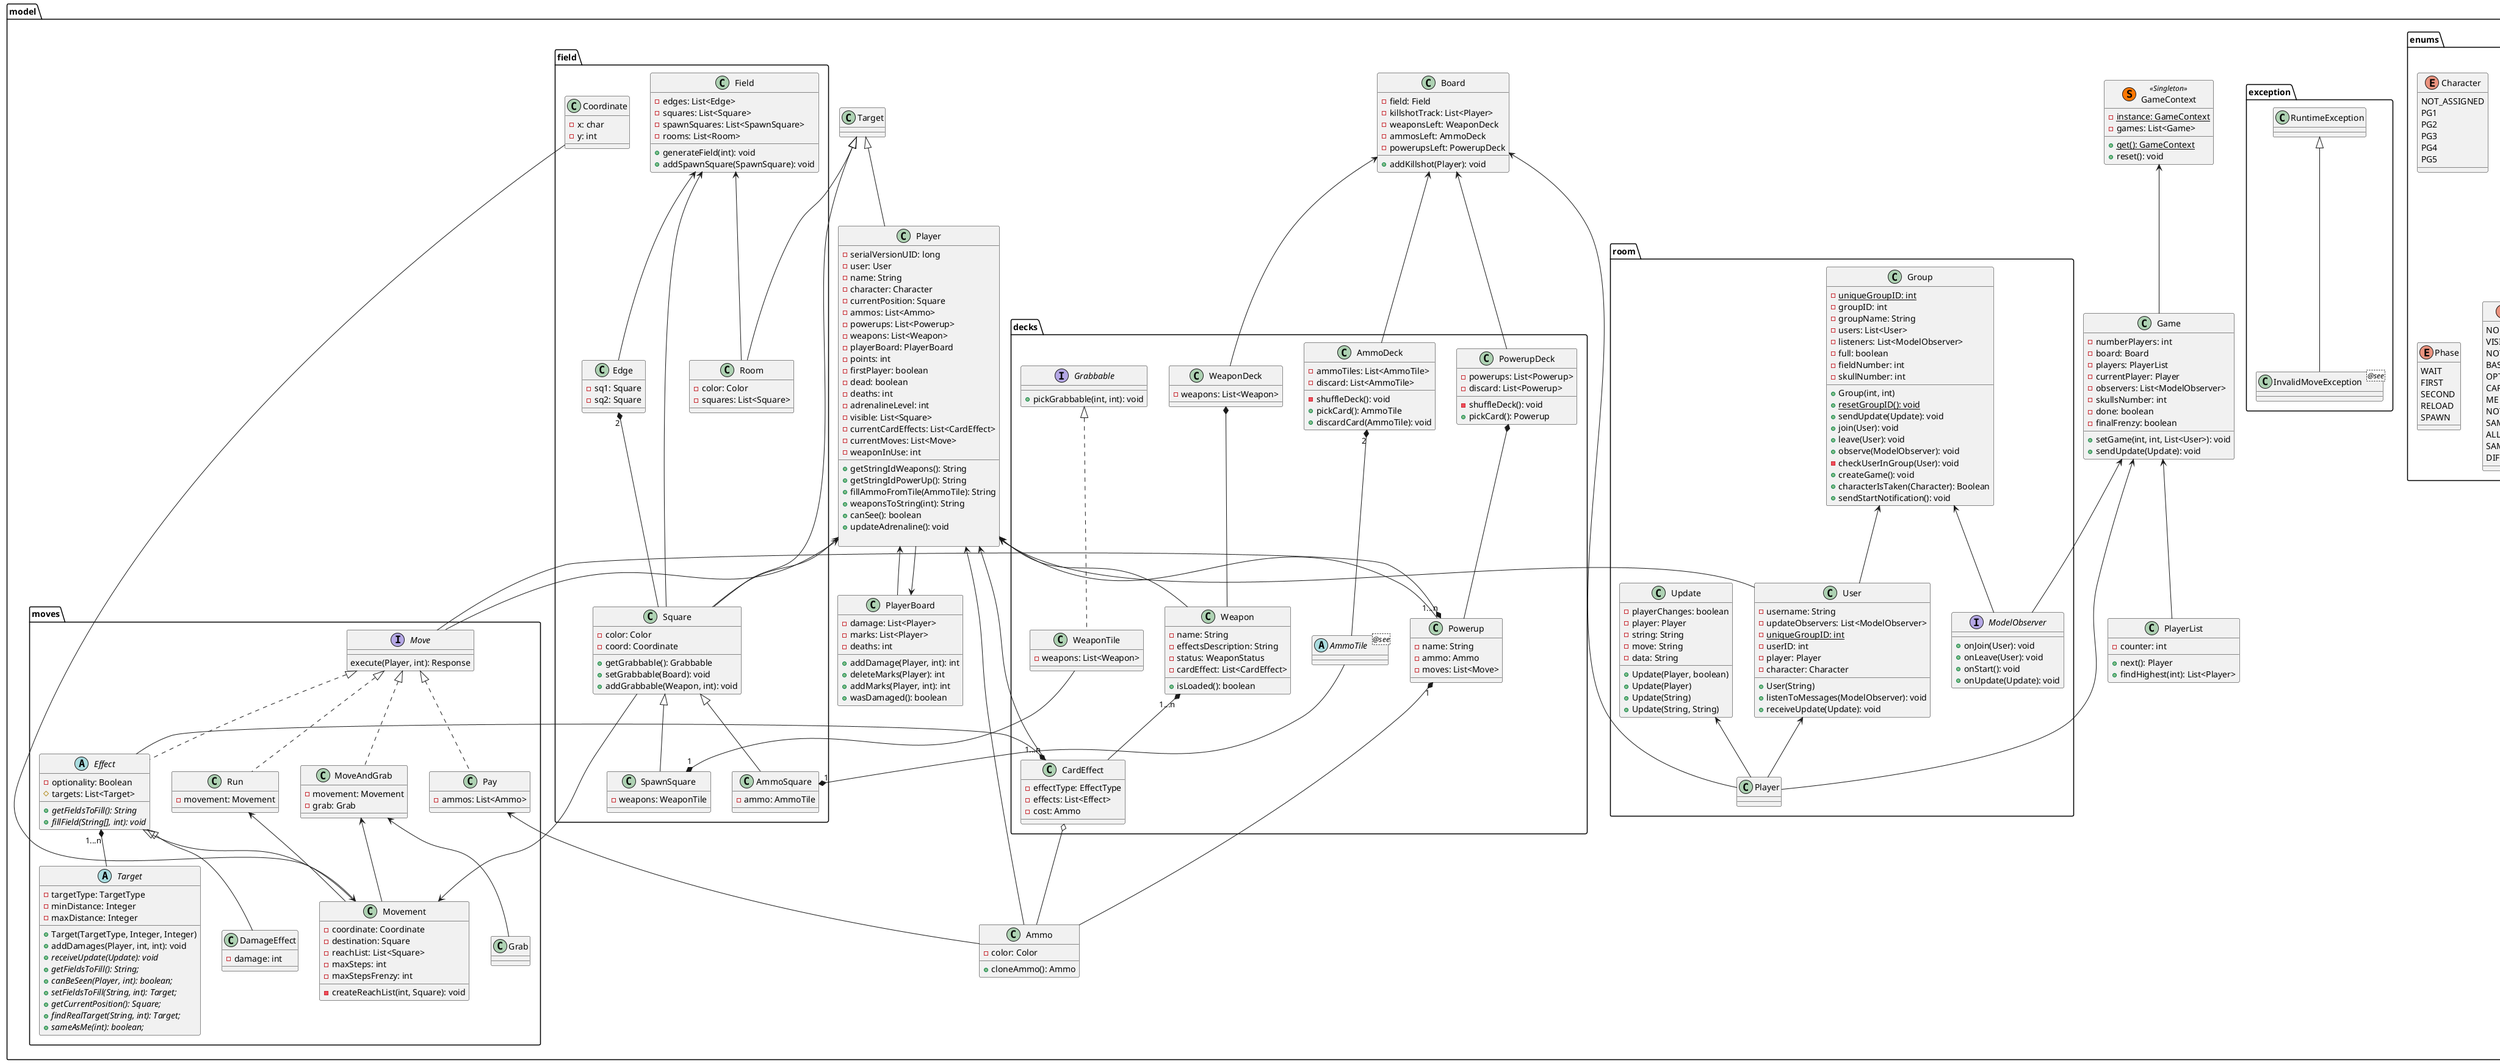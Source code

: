 @startuml
package model{
    package decks{
        class AmmoDeck{
            - ammoTiles: List<AmmoTile>
            - discard: List<AmmoTile>
            __
            - shuffleDeck(): void
            + pickCard(): AmmoTile
            + discardCard(AmmoTile): void
        }

        abstract class AmmoTile <@see>

        class CardEffect{
            - effectType: EffectType
            - effects: List<Effect>
            - cost: Ammo
        }

        interface Grabbable{
            + pickGrabbable(int, int): void
        }

        class Powerup{
            - name: String
            - ammo: Ammo
            - moves: List<Move>
        }

        class PowerupDeck{
            - powerups: List<Powerup>
            - discard: List<Powerup>
            __
            - shuffleDeck(): void
            + pickCard(): Powerup
        }

        class Weapon{
            - name: String
            - effectsDescription: String
            - status: WeaponStatus
            - cardEffect: List<CardEffect>
            __
            + isLoaded(): boolean
        }

        class WeaponDeck{
            - weapons: List<Weapon>
        }

        class WeaponTile implements Grabbable{
            - weapons: List<Weapon>
        }

        AmmoDeck "2" *-- AmmoTile
        PowerupDeck *-- Powerup
        WeaponDeck *-- Weapon
    }

    package field{
        class AmmoSquare extends Square{
            - ammo: AmmoTile
        }

        class Coordinate {
            - x: char
            - y: int
        }

        class Edge{
            - sq1: Square
            - sq2: Square
        }

        class Field{
            - edges: List<Edge>
            - squares: List<Square>
            - spawnSquares: List<SpawnSquare>
            - rooms: List<Room>
            __
            + generateField(int): void
            + addSpawnSquare(SpawnSquare): void
        }

        class Room{
            - color: Color
            - squares: List<Square>
        }

        class SpawnSquare extends Square{
            - weapons: WeaponTile
        }

        class Square{
            - color: Color
            - coord: Coordinate
            __
            + getGrabbable(): Grabbable
            + setGrabbable(Board): void
            + addGrabbable(Weapon, int): void
        }

        Edge "2" *-- Square
        Field <-- Edge
        Field <-- Square
        Field <-- Room
    }

    package moves{
        class DamageEffect extends Effect{
            - damage: int
        }

        abstract Effect implements Move{
            - optionality: Boolean
            # targets: List<Target>
            __
            + {abstract} getFieldsToFill(): String
            + {abstract} fillField(String[], int): void
        }

        interface Move{
            execute(Player, int): Response
        }

        class MoveAndGrab implements Move{
            - movement: Movement
            - grab: Grab
        }

        class Movement extends Effect{
            - coordinate: Coordinate
            - destination: Square
            - reachList: List<Square>
            - maxSteps: int
            - maxStepsFrenzy: int
            __
            - createReachList(int, Square): void
        }

        class Pay implements Move{
            - ammos: List<Ammo>
        }

        class Run implements Move{
            - movement: Movement
        }

        abstract Target{
            - targetType: TargetType
            - minDistance: Integer
            - maxDistance: Integer
            __
            + Target(TargetType, Integer, Integer)
            + addDamages(Player, int, int): void
            + {abstract} receiveUpdate(Update): void
            + {abstract} getFieldsToFill(): String;
            + {abstract} canBeSeen(Player, int): boolean;
            + {abstract} setFieldsToFill(String, int): Target;
            + {abstract} getCurrentPosition(): Square;
            + {abstract} findRealTarget(String, int): Target;
            + {abstract} sameAsMe(int): boolean;
        }

        Effect "1...n" *-- Target
        MoveAndGrab <-- Movement
        MoveAndGrab <-- Grab
        Run <-- Movement
    }

    package room{
        class Group{
            - {static} uniqueGroupID: int
            - groupID: int
            - groupName: String
            - users: List<User>
            - listeners: List<ModelObserver>
            - full: boolean
            - fieldNumber: int
            - skullNumber: int
            __
            + Group(int, int)
            + {static} resetGroupID(): void
            + sendUpdate(Update): void
            + join(User): void
            + leave(User): void
            + observe(ModelObserver): void
            - checkUserInGroup(User): void
            + createGame(): void
            + characterIsTaken(Character): Boolean
            + sendStartNotification(): void
        }

        Group <-- User
        Group <-- ModelObserver

        interface ModelObserver {
            + onJoin(User): void
            + onLeave(User): void
            + onStart(): void
            + onUpdate(Update): void
        }

        class Update{
            - playerChanges: boolean
            - player: Player
            - string: String
            - move: String
            - data: String
            __
            + Update(Player, boolean)
            + Update(Player)
            + Update(String)
            + Update(String, String)
        }

        Update <-- Player

        class User {
            - username: String
            - updateObservers: List<ModelObserver>
            - {static} uniqueGroupID: int
            - userID: int
            - player: Player
            - character: Character
            __
            + User(String)
            + listenToMessages(ModelObserver): void
            + receiveUpdate(Update): void
        }

        User <-- Player
    }

    class Ammo{
        - color: Color
        __
        + cloneAmmo(): Ammo
    }

    class Board{
        - field: Field
        - killshotTrack: List<Player>
        - weaponsLeft: WeaponDeck
        - ammosLeft: AmmoDeck
        - powerupsLeft: PowerupDeck
        __
        +addKillshot(Player): void
    }

    Board <-- Player
    Board <-- WeaponDeck
    Board <-- AmmoDeck
    Board <-- PowerupDeck

    class Game{
        - numberPlayers: int
        - board: Board
        - players: PlayerList
        - currentPlayer: Player
        - observers: List<ModelObserver>
        - skullsNumber: int
        - done: boolean
        - finalFrenzy: boolean
        __
        + setGame(int, int, List<User>): void
        + sendUpdate(Update): void
    }

    Game <-- ModelObserver
    Game <-- Player
    Game <-- PlayerList

    class GameContext  << (S,#FF7700) Singleton >> {
        - {static} instance: GameContext
        - games: List<Game>
        + {static} get(): GameContext
        + reset(): void
    }

    GameContext <-- Game

    class Player extends Target{
        - serialVersionUID: long
        - user: User
        - name: String
        - character: Character
        - currentPosition: Square
        - ammos: List<Ammo>
        - powerups: List<Powerup>
        - weapons: List<Weapon>
        - playerBoard: PlayerBoard
        - points: int
        - firstPlayer: boolean
        - dead: boolean
        - deaths: int
        - adrenalineLevel: int
        - visible: List<Square>
        - currentCardEffects: List<CardEffect>
        - currentMoves: List<Move>
        - weaponInUse: int
        __
        + getStringIdWeapons(): String
        + getStringIdPowerUp(): String
        + fillAmmoFromTile(AmmoTile): String
        + weaponsToString(int): String
        + canSee(): boolean
        + updateAdrenaline(): void

    }

    Player <-- User
    Player <-- Square
    Player <-- Ammo
    Player <-- Powerup
    Player <-- Weapon
    Player <-- PlayerBoard
    Player <-- CardEffect
    Player <-- Move


    class PlayerBoard{
        - damage: List<Player>
        - marks: List<Player>
        - deaths: int
        __
        + addDamage(Player, int): int
        + deleteMarks(Player): int
        + addMarks(Player, int): int
        + wasDamaged(): boolean
    }

    PlayerBoard <-- Player

    class PlayerList {
        - counter: int
        __
        + next(): Player
        + findHighest(int): List<Player>
    }

    CardEffect "1...n" *-- Effect
    CardEffect o-- Ammo

    Powerup "1" *-- Ammo
    Powerup "1...n" *-- Move

    Weapon "1...n" *-- CardEffect

    Target <|-- Room
    Target <|-- Square
    AmmoSquare "1" *-- AmmoTile
    SpawnSquare "1" *-- WeaponTile

    Movement <-- Square
    Movement <-- Coordinate

    Pay <-- Ammo

    package enums{
        enum Character{
            NOT_ASSIGNED
            PG1
            PG2
            PG3
            PG4
            PG5
        }
        enum Color{
            NONE
            GREY
            YELLOW
            RED
            BLUE
            GREEN
            WHITE
            PURPLE
        }
        enum EffectType {
            BASIC
            OPTIONAL
            OPTIONAL1
            OPTIONAL2
            ALTERNATIVE
            BEFORE_AFTER_BASIC
            OPTIONAL_VORTEX
            BEFORE_BASIC
            EVERY_TIME
        }
        enum Phase{
            WAIT
            FIRST
            SECOND
            RELOAD
            SPAWN
        }
        enum TargetType{
            NONE
            VISIBLE
            NOT_VISIBLE
            BASIC_VISIBLE
            OPTIONAL1_VISIBLE
            CARDINAL
            ME
            NOT_MINE
            SAME_TARGET
            ALL
            SAME_DIRECTION
            DIFFERENT_SQUARE
        }
        enum WeaponStatus{
            UNLOADED
            PARTIALLY_LOADED
            LOADED
        }
    }

    package exception{
        class InvalidMoveException <@see> extends RuntimeException
    }
}
@enduml